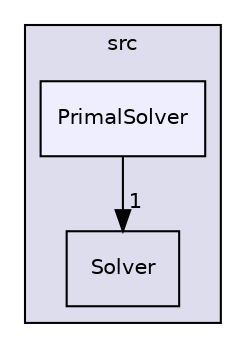digraph "/home/alireza/projects/scot/src/PrimalSolver" {
  compound=true
  node [ fontsize="10", fontname="Helvetica"];
  edge [ labelfontsize="10", labelfontname="Helvetica"];
  subgraph clusterdir_68267d1309a1af8e8297ef4c3efbcdba {
    graph [ bgcolor="#ddddee", pencolor="black", label="src" fontname="Helvetica", fontsize="10", URL="dir_68267d1309a1af8e8297ef4c3efbcdba.html"]
  dir_454da67f8a55758f4729fb11dce4767c [shape=box label="Solver" URL="dir_454da67f8a55758f4729fb11dce4767c.html"];
  dir_ecb6754ce7d6fcfff12991d4786d58f6 [shape=box, label="PrimalSolver", style="filled", fillcolor="#eeeeff", pencolor="black", URL="dir_ecb6754ce7d6fcfff12991d4786d58f6.html"];
  }
  dir_ecb6754ce7d6fcfff12991d4786d58f6->dir_454da67f8a55758f4729fb11dce4767c [headlabel="1", labeldistance=1.5 headhref="dir_000004_000005.html"];
}
